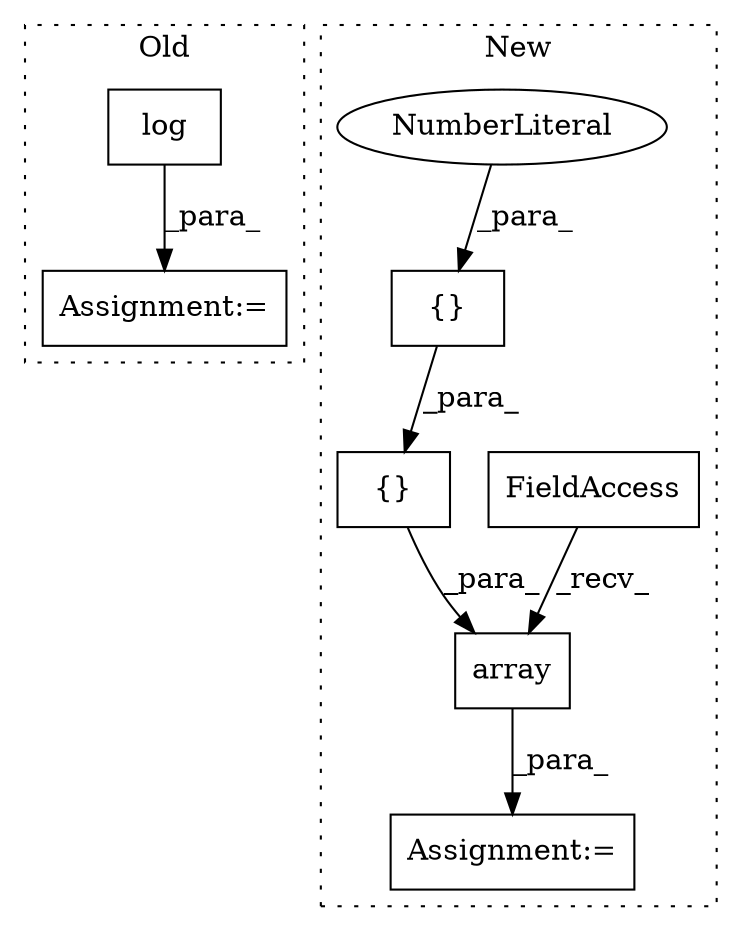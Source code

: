 digraph G {
subgraph cluster0 {
1 [label="log" a="32" s="9097,9110" l="4,1" shape="box"];
8 [label="Assignment:=" a="7" s="9091" l="1" shape="box"];
label = "Old";
style="dotted";
}
subgraph cluster1 {
2 [label="array" a="32" s="9130,9156" l="6,1" shape="box"];
3 [label="Assignment:=" a="7" s="9111" l="1" shape="box"];
4 [label="FieldAccess" a="22" s="9112" l="9" shape="box"];
5 [label="{}" a="4" s="9150,9154" l="1,1" shape="box"];
6 [label="NumberLiteral" a="34" s="9151" l="3" shape="ellipse"];
7 [label="{}" a="4" s="9149,9155" l="1,1" shape="box"];
label = "New";
style="dotted";
}
1 -> 8 [label="_para_"];
2 -> 3 [label="_para_"];
4 -> 2 [label="_recv_"];
5 -> 7 [label="_para_"];
6 -> 5 [label="_para_"];
7 -> 2 [label="_para_"];
}